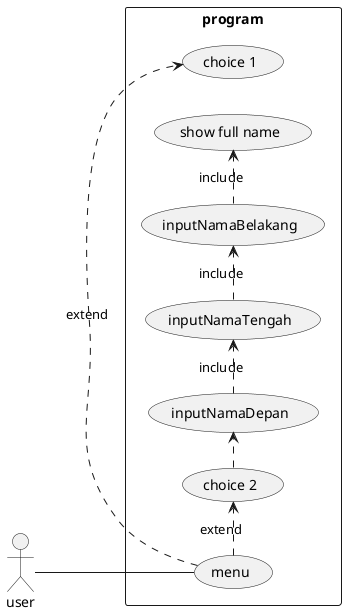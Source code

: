 @startuml sample

left to right direction

actor user
rectangle program{
    user-- (menu)
    (menu) .> (choice 1) : extend
    (menu) .> (choice 2) : extend
    (choice 2) .> (inputNamaDepan)
    (inputNamaDepan) ._> (inputNamaTengah) : include
    (inputNamaTengah) ._> (inputNamaBelakang) : include
    (inputNamaBelakang) ._> (show full name) : include
}
@enduml